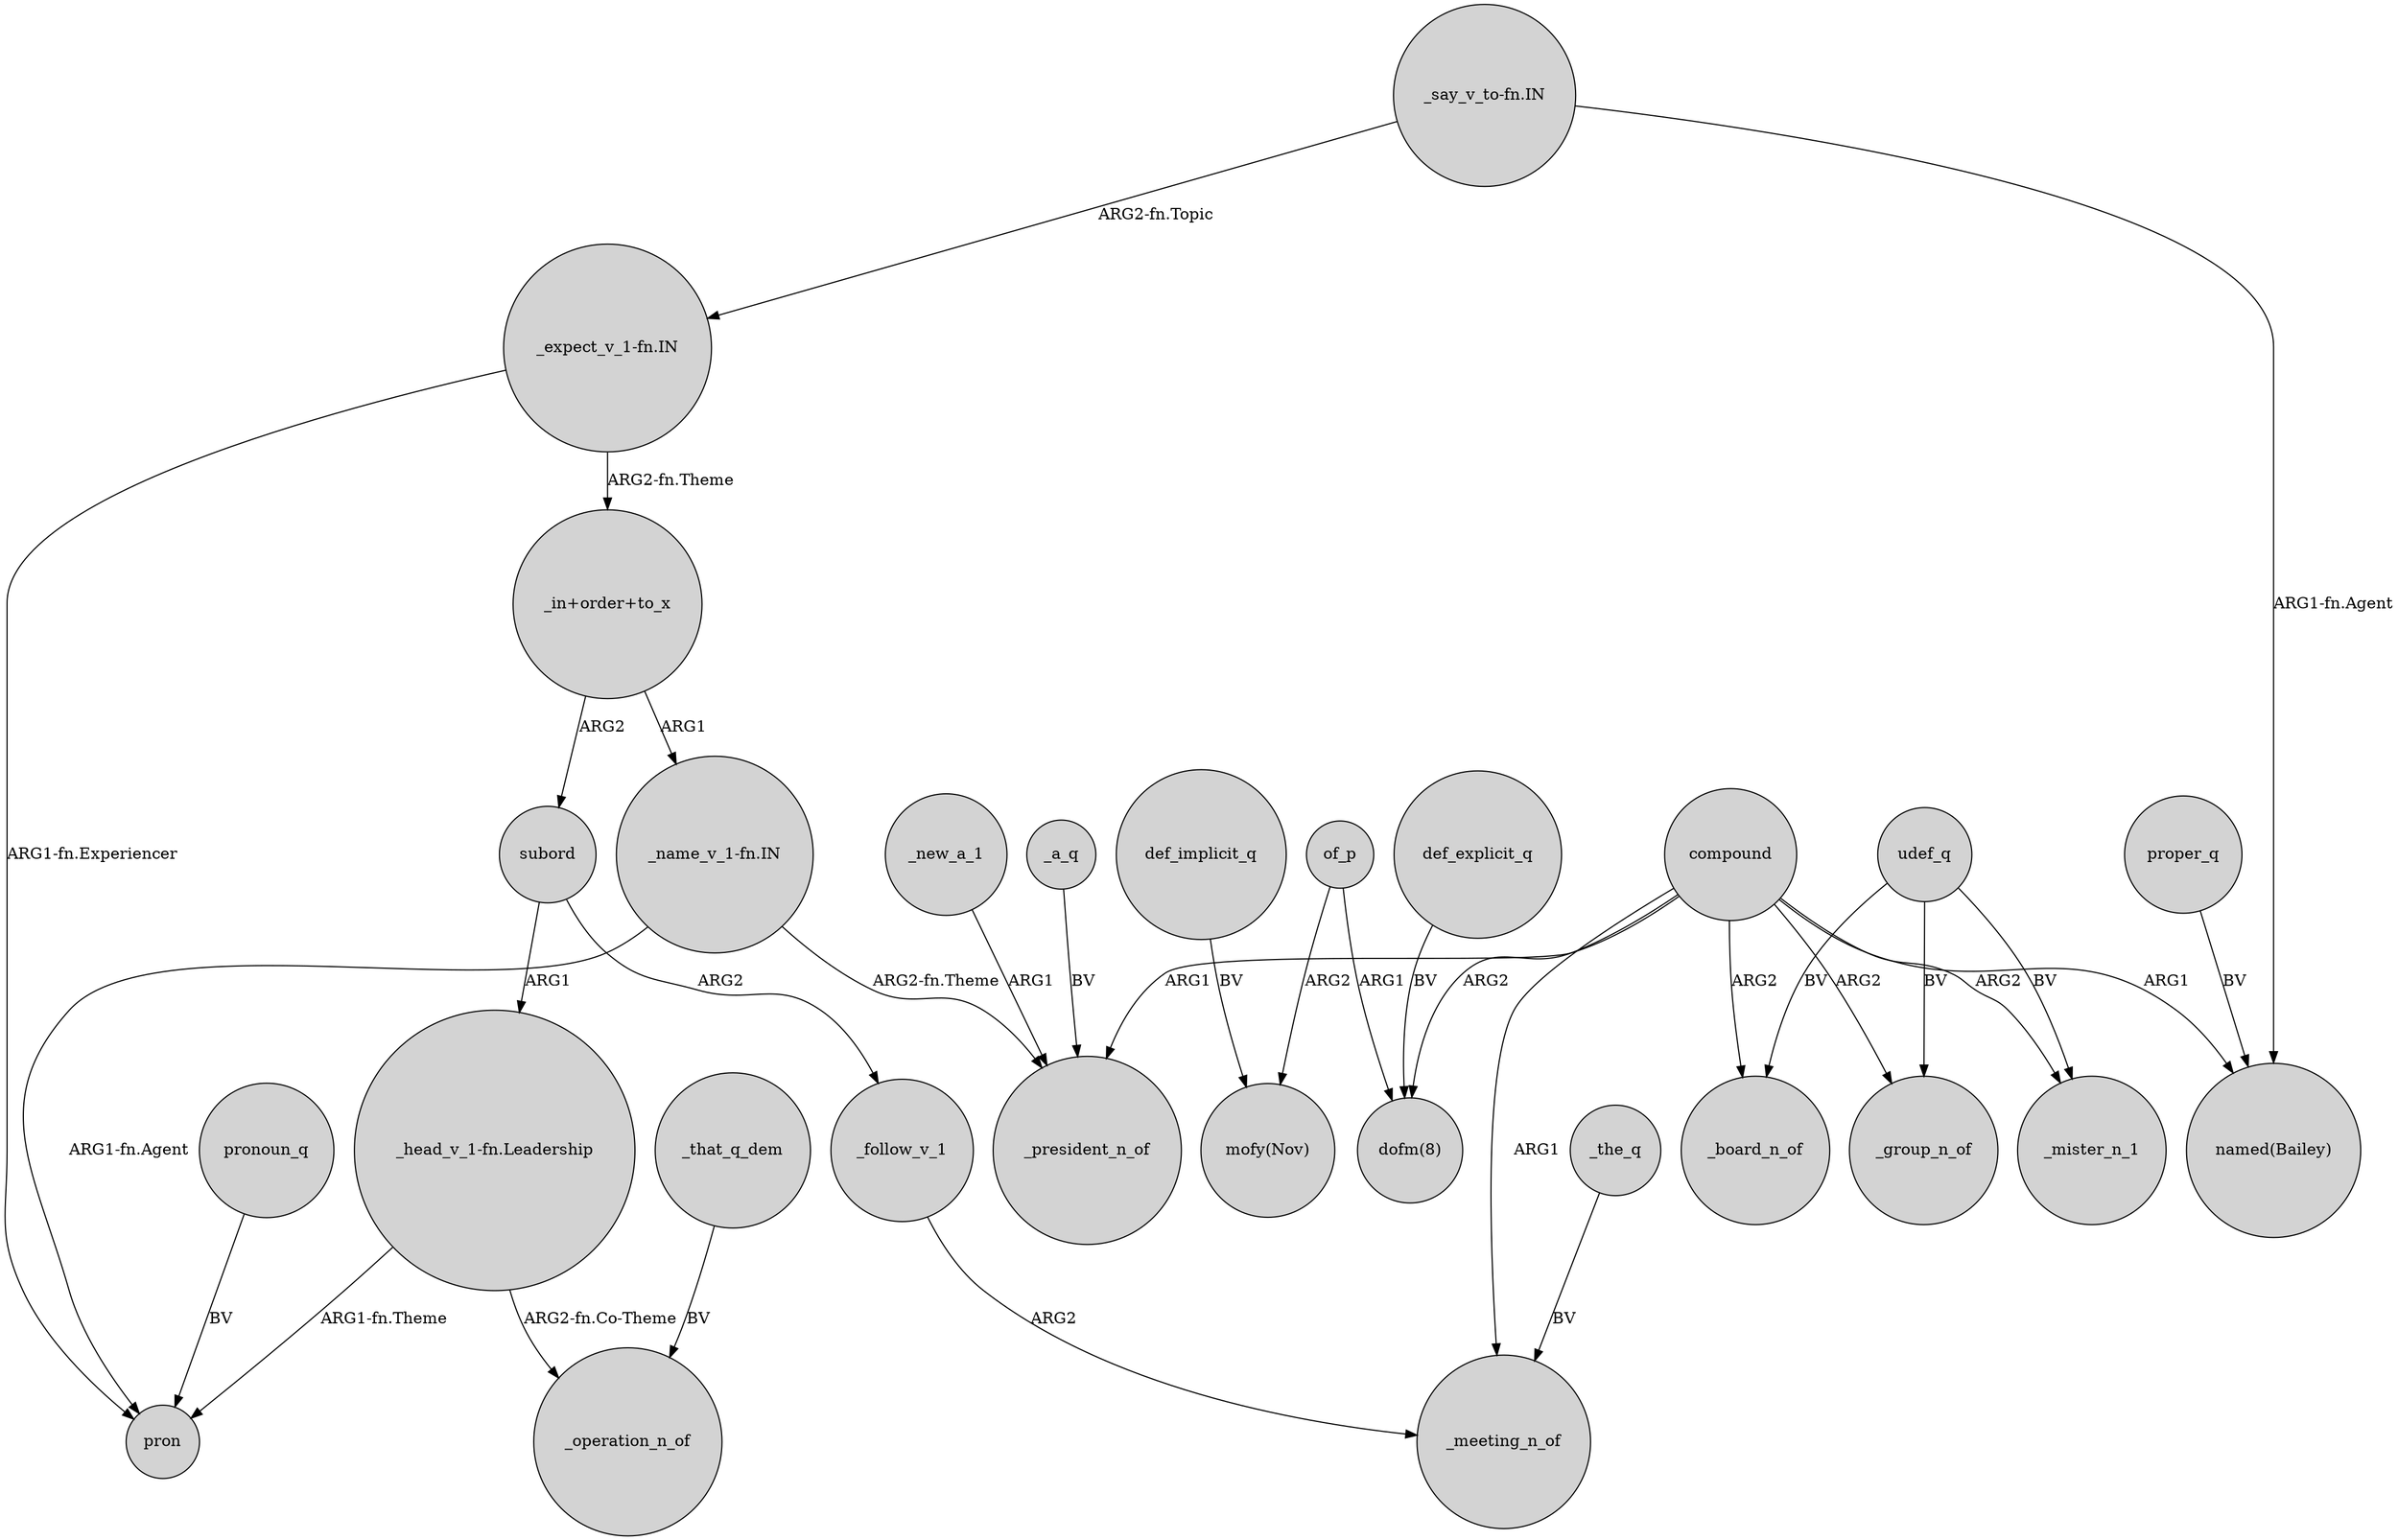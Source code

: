 digraph {
	node [shape=circle style=filled]
	subord -> "_head_v_1-fn.Leadership" [label=ARG1]
	"_head_v_1-fn.Leadership" -> pron [label="ARG1-fn.Theme"]
	def_explicit_q -> "dofm(8)" [label=BV]
	_that_q_dem -> _operation_n_of [label=BV]
	_the_q -> _meeting_n_of [label=BV]
	compound -> _mister_n_1 [label=ARG2]
	proper_q -> "named(Bailey)" [label=BV]
	udef_q -> _mister_n_1 [label=BV]
	subord -> _follow_v_1 [label=ARG2]
	udef_q -> _board_n_of [label=BV]
	compound -> "dofm(8)" [label=ARG2]
	_follow_v_1 -> _meeting_n_of [label=ARG2]
	"_in+order+to_x" -> "_name_v_1-fn.IN" [label=ARG1]
	of_p -> "dofm(8)" [label=ARG1]
	compound -> _meeting_n_of [label=ARG1]
	"_name_v_1-fn.IN" -> pron [label="ARG1-fn.Agent"]
	"_name_v_1-fn.IN" -> _president_n_of [label="ARG2-fn.Theme"]
	pronoun_q -> pron [label=BV]
	"_in+order+to_x" -> subord [label=ARG2]
	compound -> _president_n_of [label=ARG1]
	_new_a_1 -> _president_n_of [label=ARG1]
	_a_q -> _president_n_of [label=BV]
	compound -> _board_n_of [label=ARG2]
	"_expect_v_1-fn.IN" -> pron [label="ARG1-fn.Experiencer"]
	"_say_v_to-fn.IN" -> "_expect_v_1-fn.IN" [label="ARG2-fn.Topic"]
	of_p -> "mofy(Nov)" [label=ARG2]
	def_implicit_q -> "mofy(Nov)" [label=BV]
	"_expect_v_1-fn.IN" -> "_in+order+to_x" [label="ARG2-fn.Theme"]
	"_say_v_to-fn.IN" -> "named(Bailey)" [label="ARG1-fn.Agent"]
	"_head_v_1-fn.Leadership" -> _operation_n_of [label="ARG2-fn.Co-Theme"]
	compound -> "named(Bailey)" [label=ARG1]
	udef_q -> _group_n_of [label=BV]
	compound -> _group_n_of [label=ARG2]
}

